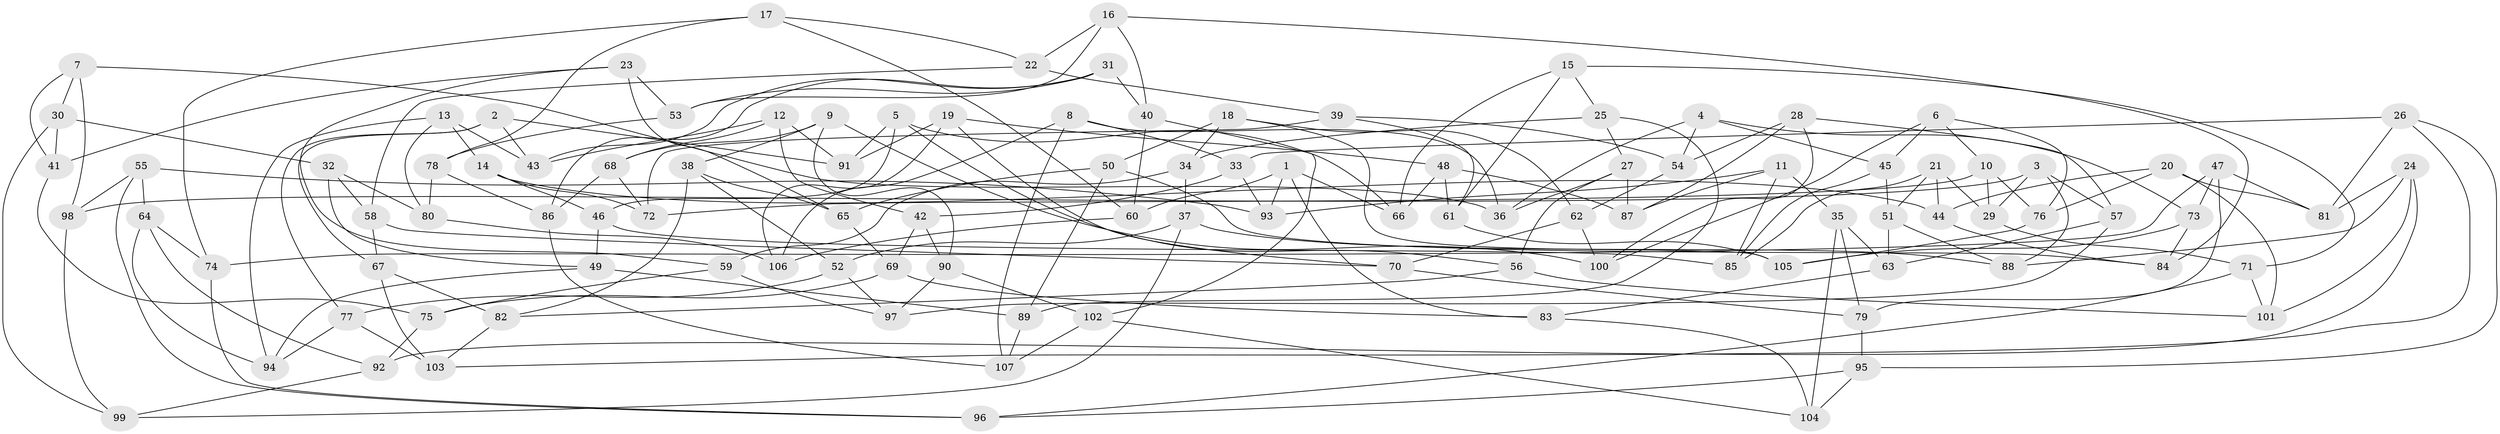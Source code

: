 // coarse degree distribution, {5: 0.24074074074074073, 4: 0.14814814814814814, 6: 0.5370370370370371, 7: 0.037037037037037035, 3: 0.018518518518518517, 8: 0.018518518518518517}
// Generated by graph-tools (version 1.1) at 2025/38/03/04/25 23:38:11]
// undirected, 107 vertices, 214 edges
graph export_dot {
  node [color=gray90,style=filled];
  1;
  2;
  3;
  4;
  5;
  6;
  7;
  8;
  9;
  10;
  11;
  12;
  13;
  14;
  15;
  16;
  17;
  18;
  19;
  20;
  21;
  22;
  23;
  24;
  25;
  26;
  27;
  28;
  29;
  30;
  31;
  32;
  33;
  34;
  35;
  36;
  37;
  38;
  39;
  40;
  41;
  42;
  43;
  44;
  45;
  46;
  47;
  48;
  49;
  50;
  51;
  52;
  53;
  54;
  55;
  56;
  57;
  58;
  59;
  60;
  61;
  62;
  63;
  64;
  65;
  66;
  67;
  68;
  69;
  70;
  71;
  72;
  73;
  74;
  75;
  76;
  77;
  78;
  79;
  80;
  81;
  82;
  83;
  84;
  85;
  86;
  87;
  88;
  89;
  90;
  91;
  92;
  93;
  94;
  95;
  96;
  97;
  98;
  99;
  100;
  101;
  102;
  103;
  104;
  105;
  106;
  107;
  1 -- 83;
  1 -- 93;
  1 -- 60;
  1 -- 66;
  2 -- 67;
  2 -- 77;
  2 -- 43;
  2 -- 91;
  3 -- 29;
  3 -- 88;
  3 -- 98;
  3 -- 57;
  4 -- 73;
  4 -- 45;
  4 -- 36;
  4 -- 54;
  5 -- 66;
  5 -- 46;
  5 -- 56;
  5 -- 91;
  6 -- 10;
  6 -- 100;
  6 -- 45;
  6 -- 76;
  7 -- 30;
  7 -- 41;
  7 -- 36;
  7 -- 98;
  8 -- 33;
  8 -- 106;
  8 -- 36;
  8 -- 107;
  9 -- 68;
  9 -- 100;
  9 -- 38;
  9 -- 90;
  10 -- 76;
  10 -- 29;
  10 -- 72;
  11 -- 87;
  11 -- 93;
  11 -- 35;
  11 -- 85;
  12 -- 42;
  12 -- 91;
  12 -- 68;
  12 -- 43;
  13 -- 43;
  13 -- 94;
  13 -- 14;
  13 -- 80;
  14 -- 44;
  14 -- 72;
  14 -- 46;
  15 -- 66;
  15 -- 71;
  15 -- 25;
  15 -- 61;
  16 -- 40;
  16 -- 22;
  16 -- 53;
  16 -- 84;
  17 -- 60;
  17 -- 74;
  17 -- 22;
  17 -- 78;
  18 -- 62;
  18 -- 34;
  18 -- 105;
  18 -- 50;
  19 -- 106;
  19 -- 70;
  19 -- 91;
  19 -- 48;
  20 -- 76;
  20 -- 81;
  20 -- 44;
  20 -- 101;
  21 -- 29;
  21 -- 85;
  21 -- 51;
  21 -- 44;
  22 -- 39;
  22 -- 58;
  23 -- 59;
  23 -- 65;
  23 -- 41;
  23 -- 53;
  24 -- 92;
  24 -- 81;
  24 -- 101;
  24 -- 88;
  25 -- 27;
  25 -- 89;
  25 -- 34;
  26 -- 103;
  26 -- 95;
  26 -- 33;
  26 -- 81;
  27 -- 56;
  27 -- 87;
  27 -- 36;
  28 -- 87;
  28 -- 54;
  28 -- 57;
  28 -- 100;
  29 -- 71;
  30 -- 41;
  30 -- 99;
  30 -- 32;
  31 -- 53;
  31 -- 43;
  31 -- 40;
  31 -- 86;
  32 -- 58;
  32 -- 80;
  32 -- 49;
  33 -- 42;
  33 -- 93;
  34 -- 59;
  34 -- 37;
  35 -- 104;
  35 -- 63;
  35 -- 79;
  37 -- 88;
  37 -- 99;
  37 -- 52;
  38 -- 65;
  38 -- 52;
  38 -- 82;
  39 -- 54;
  39 -- 72;
  39 -- 61;
  40 -- 60;
  40 -- 102;
  41 -- 75;
  42 -- 90;
  42 -- 69;
  44 -- 84;
  45 -- 51;
  45 -- 85;
  46 -- 49;
  46 -- 85;
  47 -- 73;
  47 -- 74;
  47 -- 81;
  47 -- 79;
  48 -- 66;
  48 -- 87;
  48 -- 61;
  49 -- 94;
  49 -- 89;
  50 -- 65;
  50 -- 84;
  50 -- 89;
  51 -- 88;
  51 -- 63;
  52 -- 77;
  52 -- 97;
  53 -- 78;
  54 -- 62;
  55 -- 98;
  55 -- 93;
  55 -- 64;
  55 -- 96;
  56 -- 101;
  56 -- 82;
  57 -- 63;
  57 -- 97;
  58 -- 67;
  58 -- 70;
  59 -- 75;
  59 -- 97;
  60 -- 106;
  61 -- 105;
  62 -- 100;
  62 -- 70;
  63 -- 83;
  64 -- 92;
  64 -- 94;
  64 -- 74;
  65 -- 69;
  67 -- 103;
  67 -- 82;
  68 -- 86;
  68 -- 72;
  69 -- 83;
  69 -- 75;
  70 -- 79;
  71 -- 96;
  71 -- 101;
  73 -- 105;
  73 -- 84;
  74 -- 96;
  75 -- 92;
  76 -- 105;
  77 -- 103;
  77 -- 94;
  78 -- 80;
  78 -- 86;
  79 -- 95;
  80 -- 106;
  82 -- 103;
  83 -- 104;
  86 -- 107;
  89 -- 107;
  90 -- 97;
  90 -- 102;
  92 -- 99;
  95 -- 104;
  95 -- 96;
  98 -- 99;
  102 -- 104;
  102 -- 107;
}
